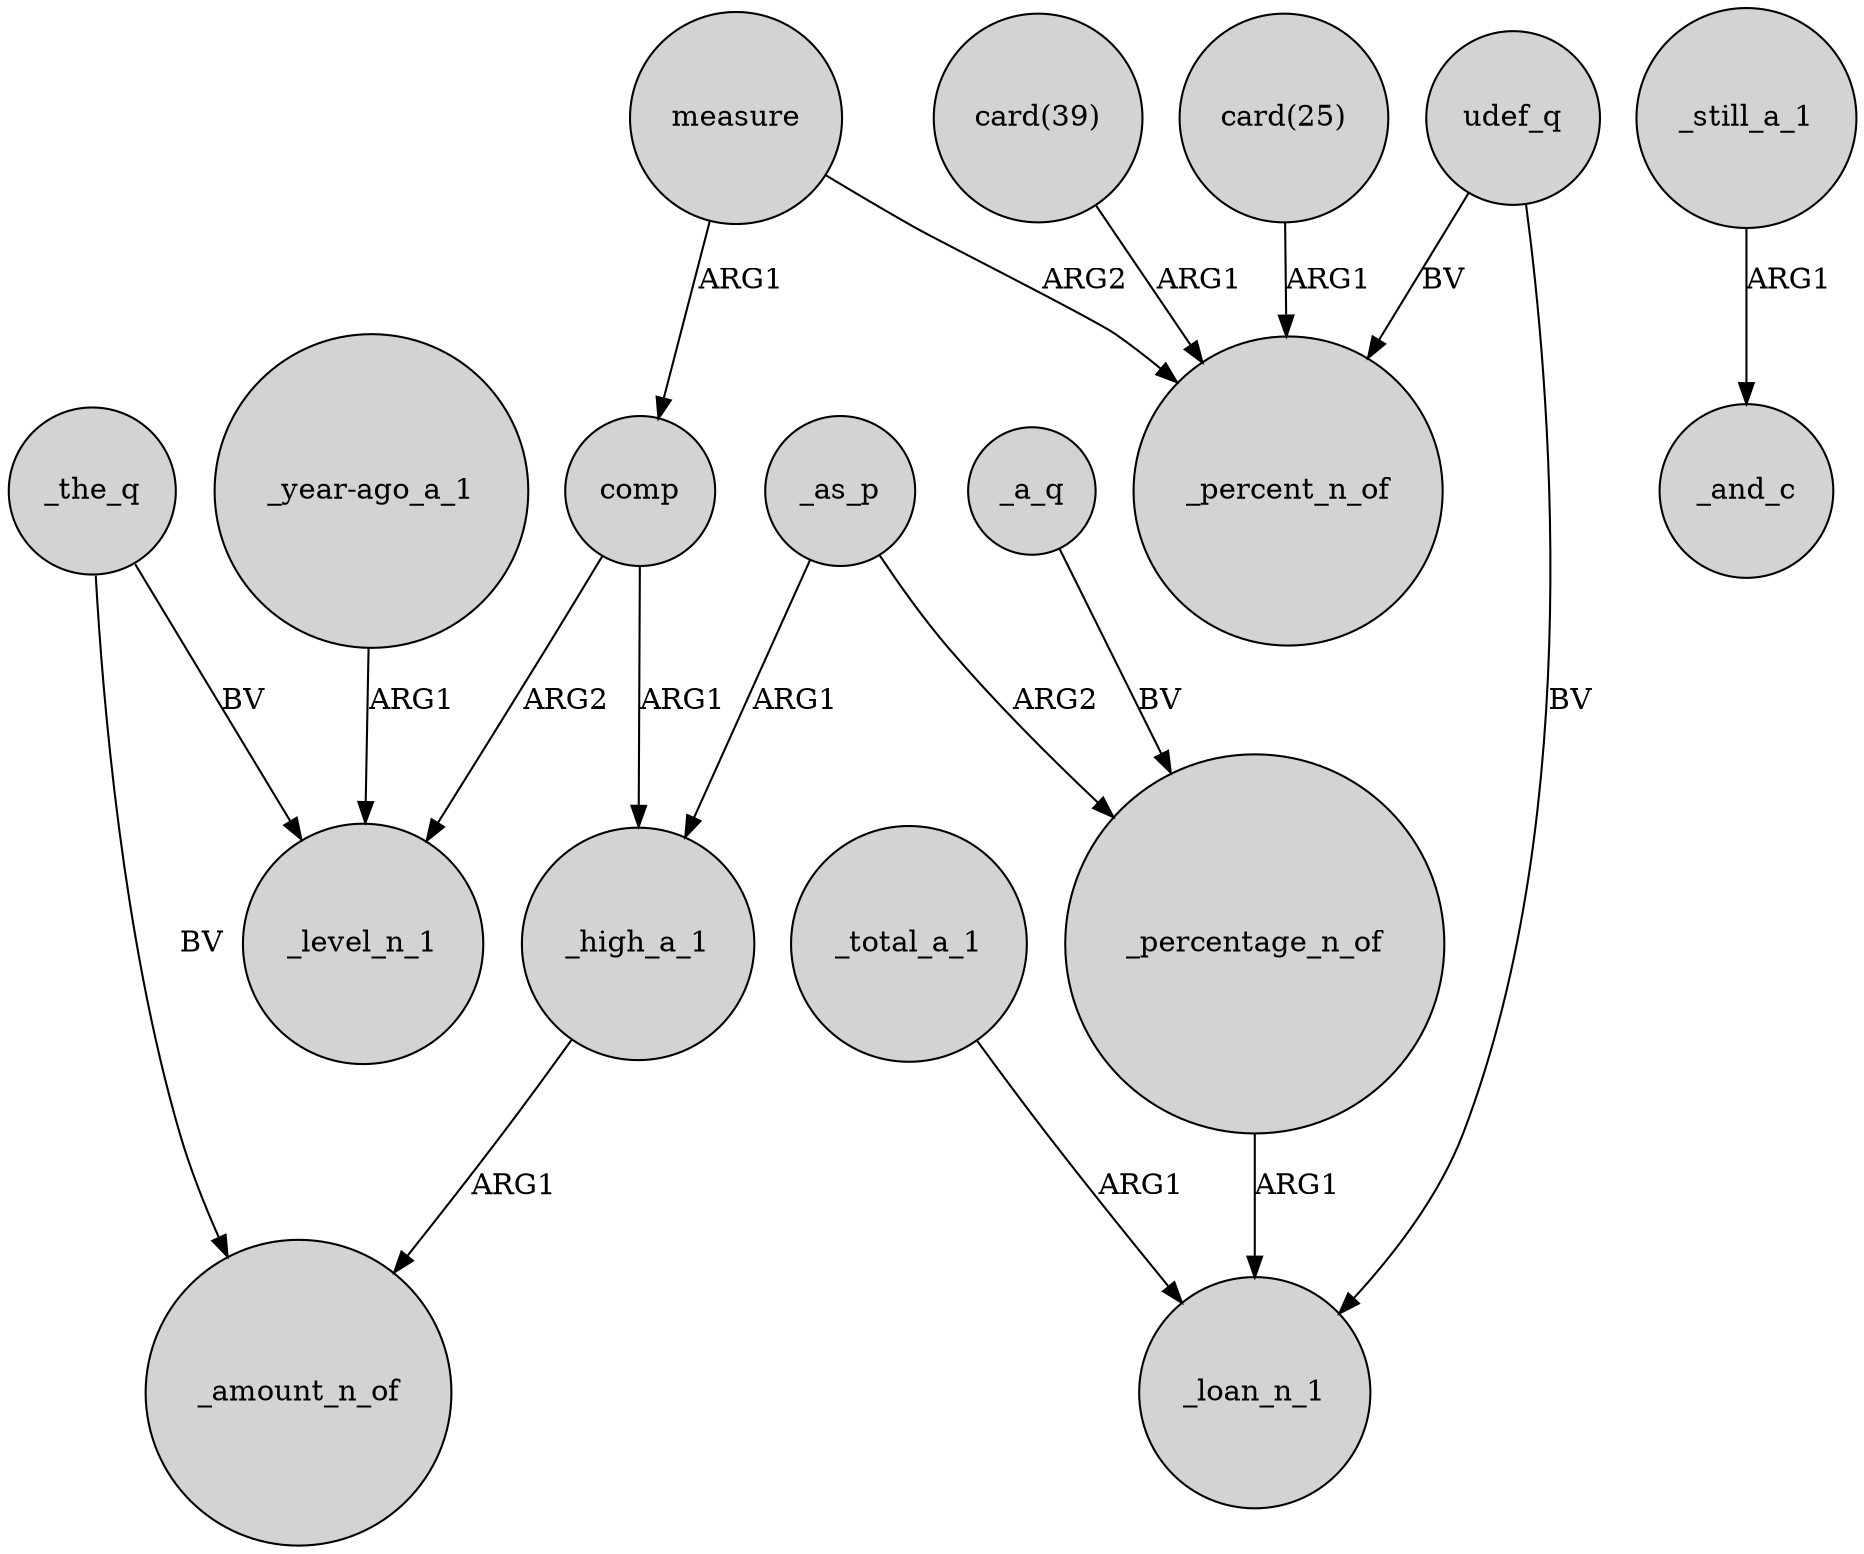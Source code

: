 digraph {
	node [shape=circle style=filled]
	_high_a_1 -> _amount_n_of [label=ARG1]
	"_year-ago_a_1" -> _level_n_1 [label=ARG1]
	comp -> _level_n_1 [label=ARG2]
	measure -> comp [label=ARG1]
	_as_p -> _percentage_n_of [label=ARG2]
	measure -> _percent_n_of [label=ARG2]
	comp -> _high_a_1 [label=ARG1]
	_a_q -> _percentage_n_of [label=BV]
	udef_q -> _percent_n_of [label=BV]
	_the_q -> _level_n_1 [label=BV]
	_the_q -> _amount_n_of [label=BV]
	"card(39)" -> _percent_n_of [label=ARG1]
	_percentage_n_of -> _loan_n_1 [label=ARG1]
	_still_a_1 -> _and_c [label=ARG1]
	"card(25)" -> _percent_n_of [label=ARG1]
	_as_p -> _high_a_1 [label=ARG1]
	_total_a_1 -> _loan_n_1 [label=ARG1]
	udef_q -> _loan_n_1 [label=BV]
}
